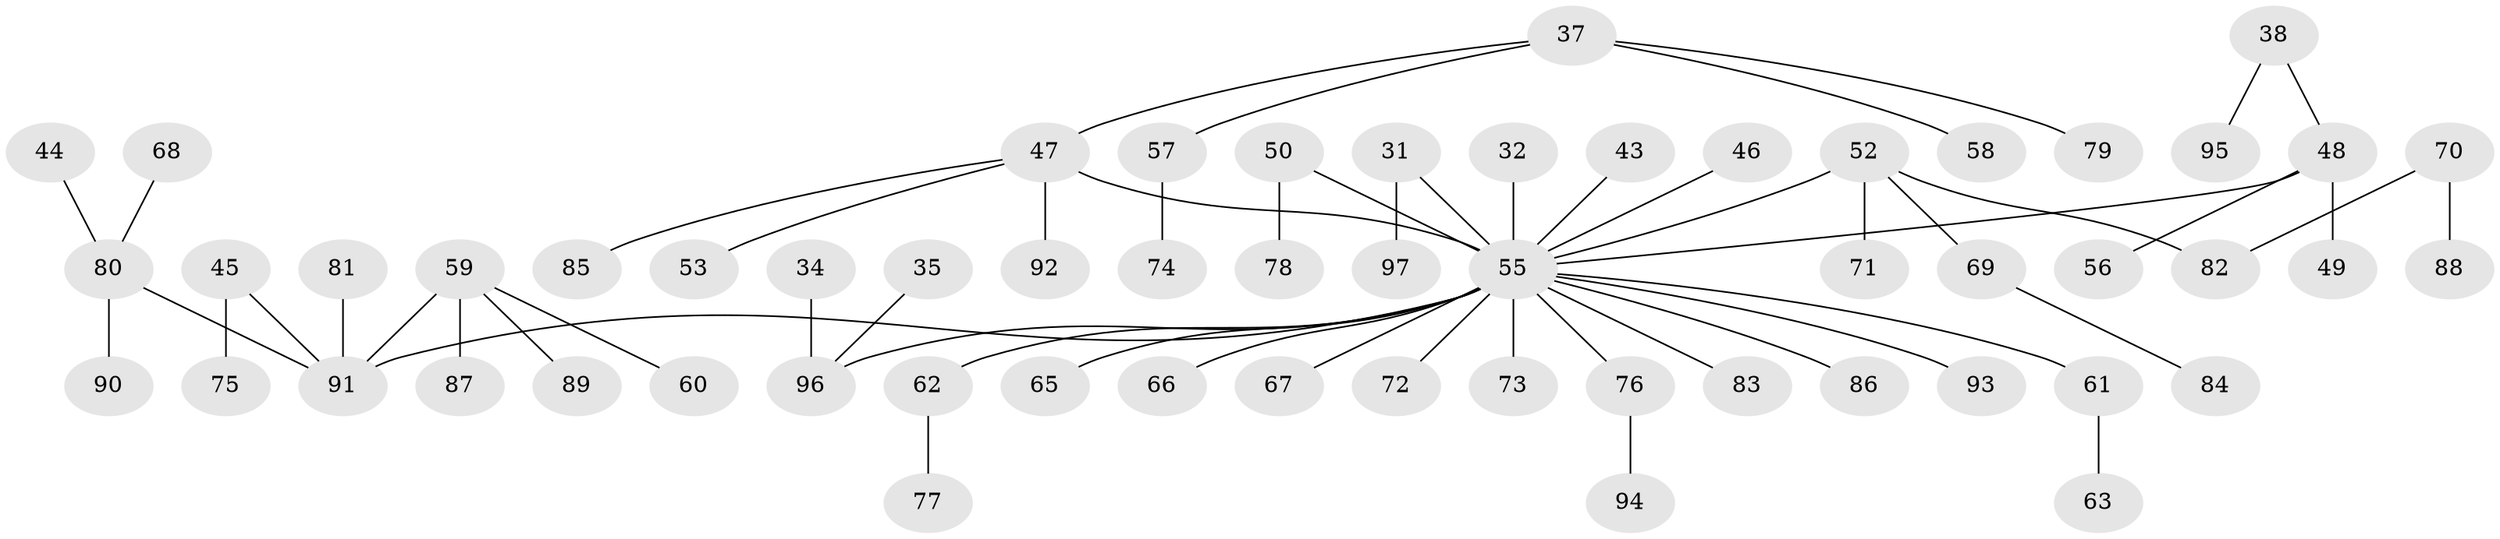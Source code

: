 // original degree distribution, {7: 0.010309278350515464, 6: 0.020618556701030927, 3: 0.13402061855670103, 2: 0.21649484536082475, 1: 0.5154639175257731, 5: 0.020618556701030927, 4: 0.08247422680412371}
// Generated by graph-tools (version 1.1) at 2025/56/03/04/25 21:56:31]
// undirected, 58 vertices, 57 edges
graph export_dot {
graph [start="1"]
  node [color=gray90,style=filled];
  31;
  32;
  34;
  35;
  37;
  38;
  43 [super="+5"];
  44;
  45;
  46;
  47 [super="+21"];
  48 [super="+7"];
  49;
  50;
  52 [super="+12+40+29"];
  53;
  55 [super="+54+9+23"];
  56;
  57;
  58;
  59;
  60;
  61;
  62;
  63;
  65;
  66;
  67;
  68;
  69;
  70;
  71;
  72;
  73;
  74;
  75;
  76;
  77;
  78;
  79;
  80 [super="+27"];
  81;
  82 [super="+25"];
  83;
  84;
  85;
  86;
  87;
  88;
  89;
  90;
  91 [super="+10+39+51+64+41"];
  92;
  93;
  94;
  95;
  96 [super="+24"];
  97;
  31 -- 97;
  31 -- 55;
  32 -- 55;
  34 -- 96;
  35 -- 96;
  37 -- 57;
  37 -- 58;
  37 -- 79;
  37 -- 47;
  38 -- 95;
  38 -- 48;
  43 -- 55;
  44 -- 80;
  45 -- 75;
  45 -- 91;
  46 -- 55;
  47 -- 53;
  47 -- 92;
  47 -- 85;
  47 -- 55;
  48 -- 49;
  48 -- 56;
  48 -- 55;
  50 -- 78;
  50 -- 55;
  52 -- 69;
  52 -- 71;
  52 -- 82;
  52 -- 55;
  55 -- 66;
  55 -- 83;
  55 -- 65;
  55 -- 67;
  55 -- 72;
  55 -- 73;
  55 -- 76;
  55 -- 91;
  55 -- 93;
  55 -- 61;
  55 -- 62;
  55 -- 86;
  55 -- 96;
  57 -- 74;
  59 -- 60;
  59 -- 87;
  59 -- 89;
  59 -- 91;
  61 -- 63;
  62 -- 77;
  68 -- 80;
  69 -- 84;
  70 -- 88;
  70 -- 82;
  76 -- 94;
  80 -- 90;
  80 -- 91;
  81 -- 91;
}
